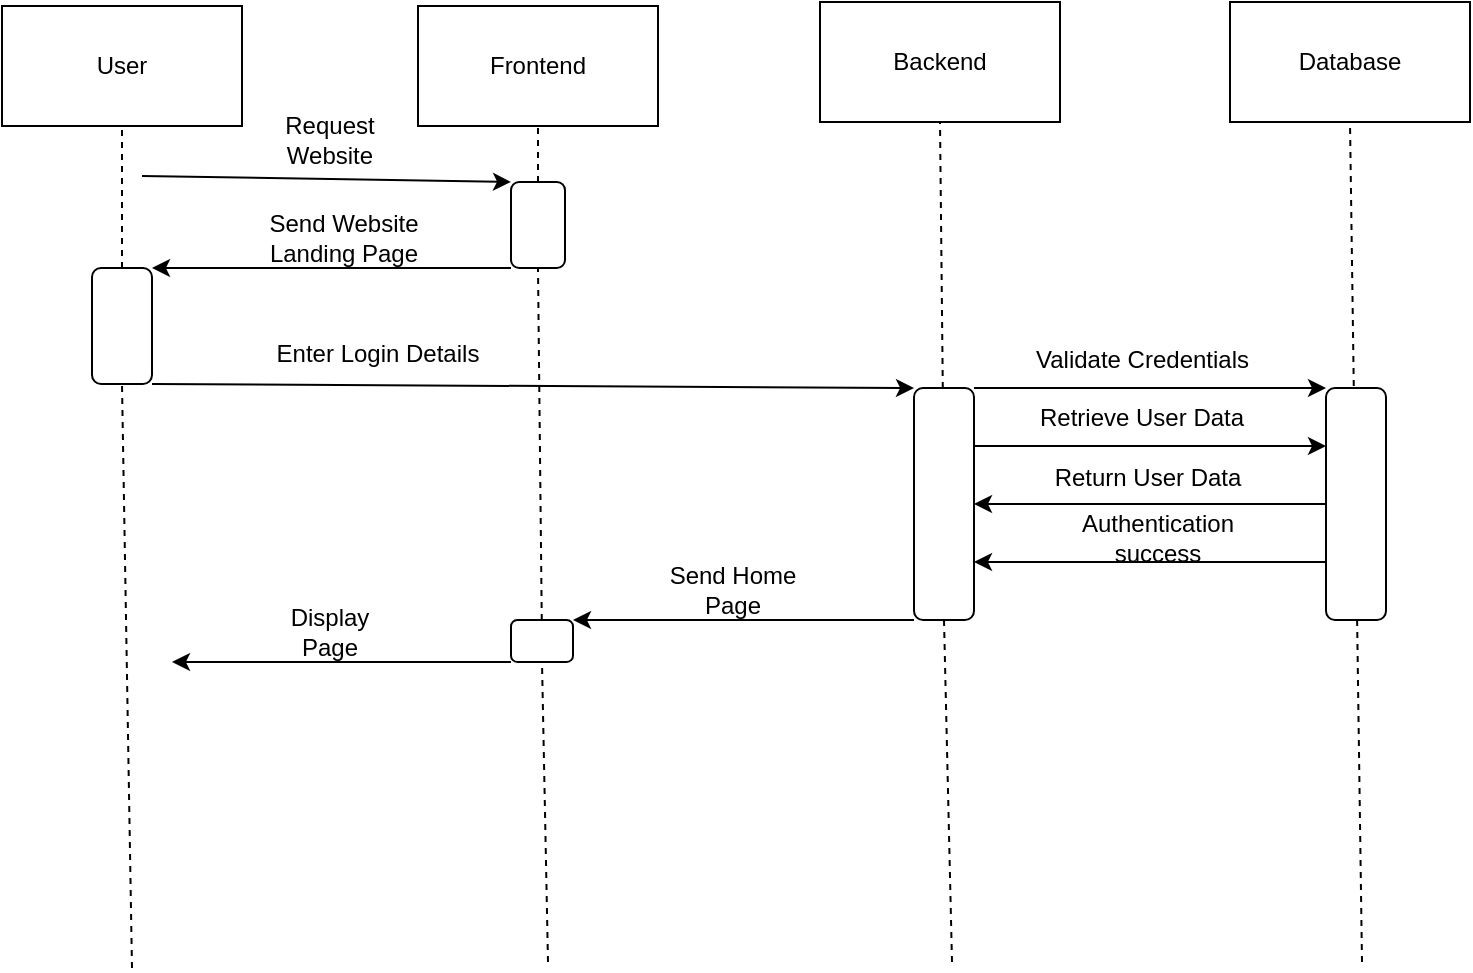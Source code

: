 <mxfile version="24.7.6">
  <diagram name="Page-1" id="2xl7nEOlKwetNAwT9VZm">
    <mxGraphModel dx="1194" dy="1085" grid="0" gridSize="10" guides="1" tooltips="1" connect="1" arrows="1" fold="1" page="0" pageScale="1" pageWidth="850" pageHeight="1100" math="0" shadow="0">
      <root>
        <mxCell id="0" />
        <mxCell id="1" parent="0" />
        <mxCell id="WFil_iT3Ffga0F9Wuyv7-1" value="User" style="rounded=0;whiteSpace=wrap;html=1;" vertex="1" parent="1">
          <mxGeometry x="-72" y="-45" width="120" height="60" as="geometry" />
        </mxCell>
        <mxCell id="WFil_iT3Ffga0F9Wuyv7-2" value="Frontend" style="rounded=0;whiteSpace=wrap;html=1;" vertex="1" parent="1">
          <mxGeometry x="136" y="-45" width="120" height="60" as="geometry" />
        </mxCell>
        <mxCell id="WFil_iT3Ffga0F9Wuyv7-3" value="Backend" style="rounded=0;whiteSpace=wrap;html=1;" vertex="1" parent="1">
          <mxGeometry x="337" y="-47" width="120" height="60" as="geometry" />
        </mxCell>
        <mxCell id="WFil_iT3Ffga0F9Wuyv7-4" value="" style="endArrow=none;dashed=1;html=1;rounded=0;entryX=0.5;entryY=1;entryDx=0;entryDy=0;" edge="1" parent="1" source="WFil_iT3Ffga0F9Wuyv7-16" target="WFil_iT3Ffga0F9Wuyv7-1">
          <mxGeometry width="50" height="50" relative="1" as="geometry">
            <mxPoint x="-7" y="436" as="sourcePoint" />
            <mxPoint x="188" y="136" as="targetPoint" />
          </mxGeometry>
        </mxCell>
        <mxCell id="WFil_iT3Ffga0F9Wuyv7-5" value="" style="endArrow=none;dashed=1;html=1;rounded=0;entryX=0.5;entryY=1;entryDx=0;entryDy=0;" edge="1" parent="1" source="WFil_iT3Ffga0F9Wuyv7-7" target="WFil_iT3Ffga0F9Wuyv7-2">
          <mxGeometry width="50" height="50" relative="1" as="geometry">
            <mxPoint x="201" y="433" as="sourcePoint" />
            <mxPoint x="-2" y="25" as="targetPoint" />
          </mxGeometry>
        </mxCell>
        <mxCell id="WFil_iT3Ffga0F9Wuyv7-6" value="" style="endArrow=none;dashed=1;html=1;rounded=0;entryX=0.5;entryY=1;entryDx=0;entryDy=0;" edge="1" parent="1" source="WFil_iT3Ffga0F9Wuyv7-19" target="WFil_iT3Ffga0F9Wuyv7-3">
          <mxGeometry width="50" height="50" relative="1" as="geometry">
            <mxPoint x="403" y="433" as="sourcePoint" />
            <mxPoint x="206" y="25" as="targetPoint" />
          </mxGeometry>
        </mxCell>
        <mxCell id="WFil_iT3Ffga0F9Wuyv7-8" value="" style="endArrow=none;dashed=1;html=1;rounded=0;entryX=0.5;entryY=1;entryDx=0;entryDy=0;" edge="1" parent="1" source="WFil_iT3Ffga0F9Wuyv7-40" target="WFil_iT3Ffga0F9Wuyv7-7">
          <mxGeometry width="50" height="50" relative="1" as="geometry">
            <mxPoint x="201" y="433" as="sourcePoint" />
            <mxPoint x="196" y="15" as="targetPoint" />
          </mxGeometry>
        </mxCell>
        <mxCell id="WFil_iT3Ffga0F9Wuyv7-7" value="" style="rounded=1;whiteSpace=wrap;html=1;" vertex="1" parent="1">
          <mxGeometry x="182.5" y="43" width="27" height="43" as="geometry" />
        </mxCell>
        <mxCell id="WFil_iT3Ffga0F9Wuyv7-10" value="Request Website" style="text;html=1;align=center;verticalAlign=middle;whiteSpace=wrap;rounded=0;" vertex="1" parent="1">
          <mxGeometry x="62" y="7" width="60" height="30" as="geometry" />
        </mxCell>
        <mxCell id="WFil_iT3Ffga0F9Wuyv7-12" value="" style="endArrow=classic;html=1;rounded=0;entryX=0;entryY=0;entryDx=0;entryDy=0;" edge="1" parent="1" target="WFil_iT3Ffga0F9Wuyv7-7">
          <mxGeometry width="50" height="50" relative="1" as="geometry">
            <mxPoint x="-2" y="40" as="sourcePoint" />
            <mxPoint x="308" y="223" as="targetPoint" />
          </mxGeometry>
        </mxCell>
        <mxCell id="WFil_iT3Ffga0F9Wuyv7-13" value="" style="endArrow=classic;html=1;rounded=0;exitX=0;exitY=1;exitDx=0;exitDy=0;entryX=1;entryY=0;entryDx=0;entryDy=0;" edge="1" parent="1" source="WFil_iT3Ffga0F9Wuyv7-7" target="WFil_iT3Ffga0F9Wuyv7-16">
          <mxGeometry width="50" height="50" relative="1" as="geometry">
            <mxPoint x="1" y="48" as="sourcePoint" />
            <mxPoint x="8" y="85" as="targetPoint" />
            <Array as="points" />
          </mxGeometry>
        </mxCell>
        <mxCell id="WFil_iT3Ffga0F9Wuyv7-17" value="" style="endArrow=none;dashed=1;html=1;rounded=0;entryX=0.5;entryY=1;entryDx=0;entryDy=0;" edge="1" parent="1" target="WFil_iT3Ffga0F9Wuyv7-16">
          <mxGeometry width="50" height="50" relative="1" as="geometry">
            <mxPoint x="-7" y="436" as="sourcePoint" />
            <mxPoint x="-12" y="15" as="targetPoint" />
          </mxGeometry>
        </mxCell>
        <mxCell id="WFil_iT3Ffga0F9Wuyv7-16" value="" style="rounded=1;whiteSpace=wrap;html=1;" vertex="1" parent="1">
          <mxGeometry x="-27" y="86" width="30" height="58" as="geometry" />
        </mxCell>
        <mxCell id="WFil_iT3Ffga0F9Wuyv7-18" value="Send Website Landing Page" style="text;html=1;align=center;verticalAlign=middle;whiteSpace=wrap;rounded=0;" vertex="1" parent="1">
          <mxGeometry x="46" y="56" width="106" height="30" as="geometry" />
        </mxCell>
        <mxCell id="WFil_iT3Ffga0F9Wuyv7-23" value="Database" style="rounded=0;whiteSpace=wrap;html=1;" vertex="1" parent="1">
          <mxGeometry x="542" y="-47" width="120" height="60" as="geometry" />
        </mxCell>
        <mxCell id="WFil_iT3Ffga0F9Wuyv7-24" value="" style="endArrow=none;dashed=1;html=1;rounded=0;entryX=0.5;entryY=1;entryDx=0;entryDy=0;" edge="1" parent="1" target="WFil_iT3Ffga0F9Wuyv7-23">
          <mxGeometry width="50" height="50" relative="1" as="geometry">
            <mxPoint x="608" y="433" as="sourcePoint" />
            <mxPoint x="411" y="25" as="targetPoint" />
          </mxGeometry>
        </mxCell>
        <mxCell id="WFil_iT3Ffga0F9Wuyv7-25" value="" style="endArrow=none;dashed=1;html=1;rounded=0;entryX=0.5;entryY=1;entryDx=0;entryDy=0;" edge="1" parent="1" target="WFil_iT3Ffga0F9Wuyv7-19">
          <mxGeometry width="50" height="50" relative="1" as="geometry">
            <mxPoint x="403" y="433" as="sourcePoint" />
            <mxPoint x="397" y="13" as="targetPoint" />
          </mxGeometry>
        </mxCell>
        <mxCell id="WFil_iT3Ffga0F9Wuyv7-19" value="" style="rounded=1;whiteSpace=wrap;html=1;" vertex="1" parent="1">
          <mxGeometry x="384" y="146" width="30" height="116" as="geometry" />
        </mxCell>
        <mxCell id="WFil_iT3Ffga0F9Wuyv7-26" value="" style="endArrow=classic;html=1;rounded=0;exitX=1;exitY=1;exitDx=0;exitDy=0;entryX=0;entryY=0;entryDx=0;entryDy=0;" edge="1" parent="1" source="WFil_iT3Ffga0F9Wuyv7-16" target="WFil_iT3Ffga0F9Wuyv7-19">
          <mxGeometry width="50" height="50" relative="1" as="geometry">
            <mxPoint x="117" y="273" as="sourcePoint" />
            <mxPoint x="167" y="223" as="targetPoint" />
          </mxGeometry>
        </mxCell>
        <mxCell id="WFil_iT3Ffga0F9Wuyv7-27" value="Enter Login Details" style="text;html=1;align=center;verticalAlign=middle;whiteSpace=wrap;rounded=0;" vertex="1" parent="1">
          <mxGeometry x="58" y="114" width="116" height="30" as="geometry" />
        </mxCell>
        <mxCell id="WFil_iT3Ffga0F9Wuyv7-29" value="" style="rounded=1;whiteSpace=wrap;html=1;" vertex="1" parent="1">
          <mxGeometry x="590" y="146" width="30" height="116" as="geometry" />
        </mxCell>
        <mxCell id="WFil_iT3Ffga0F9Wuyv7-30" value="" style="endArrow=classic;html=1;rounded=0;exitX=1;exitY=0;exitDx=0;exitDy=0;entryX=0;entryY=0;entryDx=0;entryDy=0;" edge="1" parent="1" source="WFil_iT3Ffga0F9Wuyv7-19" target="WFil_iT3Ffga0F9Wuyv7-29">
          <mxGeometry width="50" height="50" relative="1" as="geometry">
            <mxPoint x="477" y="132" as="sourcePoint" />
            <mxPoint x="527" y="82" as="targetPoint" />
          </mxGeometry>
        </mxCell>
        <mxCell id="WFil_iT3Ffga0F9Wuyv7-32" value="Validate Credentials&lt;div&gt;&lt;br&gt;&lt;/div&gt;" style="text;strokeColor=none;fillColor=none;align=left;verticalAlign=middle;spacingLeft=4;spacingRight=4;overflow=hidden;points=[[0,0.5],[1,0.5]];portConstraint=eastwest;rotatable=0;whiteSpace=wrap;html=1;" vertex="1" parent="1">
          <mxGeometry x="439" y="122" width="121" height="22" as="geometry" />
        </mxCell>
        <mxCell id="WFil_iT3Ffga0F9Wuyv7-34" value="" style="endArrow=classic;html=1;rounded=0;exitX=1;exitY=0.25;exitDx=0;exitDy=0;entryX=0;entryY=0.25;entryDx=0;entryDy=0;" edge="1" parent="1" source="WFil_iT3Ffga0F9Wuyv7-19" target="WFil_iT3Ffga0F9Wuyv7-29">
          <mxGeometry width="50" height="50" relative="1" as="geometry">
            <mxPoint x="416" y="174" as="sourcePoint" />
            <mxPoint x="592" y="174" as="targetPoint" />
          </mxGeometry>
        </mxCell>
        <mxCell id="WFil_iT3Ffga0F9Wuyv7-35" value="&lt;div&gt;Retrieve User Data&lt;/div&gt;" style="text;strokeColor=none;fillColor=none;align=left;verticalAlign=middle;spacingLeft=4;spacingRight=4;overflow=hidden;points=[[0,0.5],[1,0.5]];portConstraint=eastwest;rotatable=0;whiteSpace=wrap;html=1;" vertex="1" parent="1">
          <mxGeometry x="441" y="150" width="121" height="22" as="geometry" />
        </mxCell>
        <mxCell id="WFil_iT3Ffga0F9Wuyv7-36" value="" style="endArrow=classic;html=1;rounded=0;exitX=0;exitY=0.5;exitDx=0;exitDy=0;entryX=1;entryY=0.5;entryDx=0;entryDy=0;" edge="1" parent="1" source="WFil_iT3Ffga0F9Wuyv7-29" target="WFil_iT3Ffga0F9Wuyv7-19">
          <mxGeometry width="50" height="50" relative="1" as="geometry">
            <mxPoint x="477" y="132" as="sourcePoint" />
            <mxPoint x="527" y="82" as="targetPoint" />
          </mxGeometry>
        </mxCell>
        <mxCell id="WFil_iT3Ffga0F9Wuyv7-37" value="" style="endArrow=classic;html=1;rounded=0;exitX=0;exitY=0.75;exitDx=0;exitDy=0;entryX=1;entryY=0.75;entryDx=0;entryDy=0;" edge="1" parent="1" source="WFil_iT3Ffga0F9Wuyv7-29" target="WFil_iT3Ffga0F9Wuyv7-19">
          <mxGeometry width="50" height="50" relative="1" as="geometry">
            <mxPoint x="587.5" y="249" as="sourcePoint" />
            <mxPoint x="411.5" y="249" as="targetPoint" />
          </mxGeometry>
        </mxCell>
        <mxCell id="WFil_iT3Ffga0F9Wuyv7-38" value="Return User Data" style="text;html=1;align=center;verticalAlign=middle;whiteSpace=wrap;rounded=0;" vertex="1" parent="1">
          <mxGeometry x="441" y="176" width="120" height="30" as="geometry" />
        </mxCell>
        <mxCell id="WFil_iT3Ffga0F9Wuyv7-39" value="Authentication success" style="text;html=1;align=center;verticalAlign=middle;whiteSpace=wrap;rounded=0;" vertex="1" parent="1">
          <mxGeometry x="446" y="206" width="120" height="30" as="geometry" />
        </mxCell>
        <mxCell id="WFil_iT3Ffga0F9Wuyv7-41" value="" style="endArrow=none;dashed=1;html=1;rounded=0;entryX=0.5;entryY=1;entryDx=0;entryDy=0;" edge="1" parent="1" target="WFil_iT3Ffga0F9Wuyv7-40">
          <mxGeometry width="50" height="50" relative="1" as="geometry">
            <mxPoint x="201" y="433" as="sourcePoint" />
            <mxPoint x="196" y="86" as="targetPoint" />
          </mxGeometry>
        </mxCell>
        <mxCell id="WFil_iT3Ffga0F9Wuyv7-40" value="" style="rounded=1;whiteSpace=wrap;html=1;" vertex="1" parent="1">
          <mxGeometry x="182.5" y="262" width="31" height="21" as="geometry" />
        </mxCell>
        <mxCell id="WFil_iT3Ffga0F9Wuyv7-42" value="" style="endArrow=classic;html=1;rounded=0;exitX=0;exitY=1;exitDx=0;exitDy=0;entryX=1;entryY=0;entryDx=0;entryDy=0;" edge="1" parent="1" source="WFil_iT3Ffga0F9Wuyv7-19" target="WFil_iT3Ffga0F9Wuyv7-40">
          <mxGeometry width="50" height="50" relative="1" as="geometry">
            <mxPoint x="237" y="287" as="sourcePoint" />
            <mxPoint x="287" y="237" as="targetPoint" />
          </mxGeometry>
        </mxCell>
        <mxCell id="WFil_iT3Ffga0F9Wuyv7-43" value="Send Home Page" style="text;html=1;align=center;verticalAlign=middle;whiteSpace=wrap;rounded=0;" vertex="1" parent="1">
          <mxGeometry x="250" y="232" width="87" height="30" as="geometry" />
        </mxCell>
        <mxCell id="WFil_iT3Ffga0F9Wuyv7-44" value="" style="endArrow=classic;html=1;rounded=0;exitX=0;exitY=1;exitDx=0;exitDy=0;" edge="1" parent="1" source="WFil_iT3Ffga0F9Wuyv7-40">
          <mxGeometry width="50" height="50" relative="1" as="geometry">
            <mxPoint x="77" y="210" as="sourcePoint" />
            <mxPoint x="13" y="283" as="targetPoint" />
          </mxGeometry>
        </mxCell>
        <mxCell id="WFil_iT3Ffga0F9Wuyv7-45" value="Display Page" style="text;html=1;align=center;verticalAlign=middle;whiteSpace=wrap;rounded=0;" vertex="1" parent="1">
          <mxGeometry x="62" y="253" width="60" height="30" as="geometry" />
        </mxCell>
      </root>
    </mxGraphModel>
  </diagram>
</mxfile>
